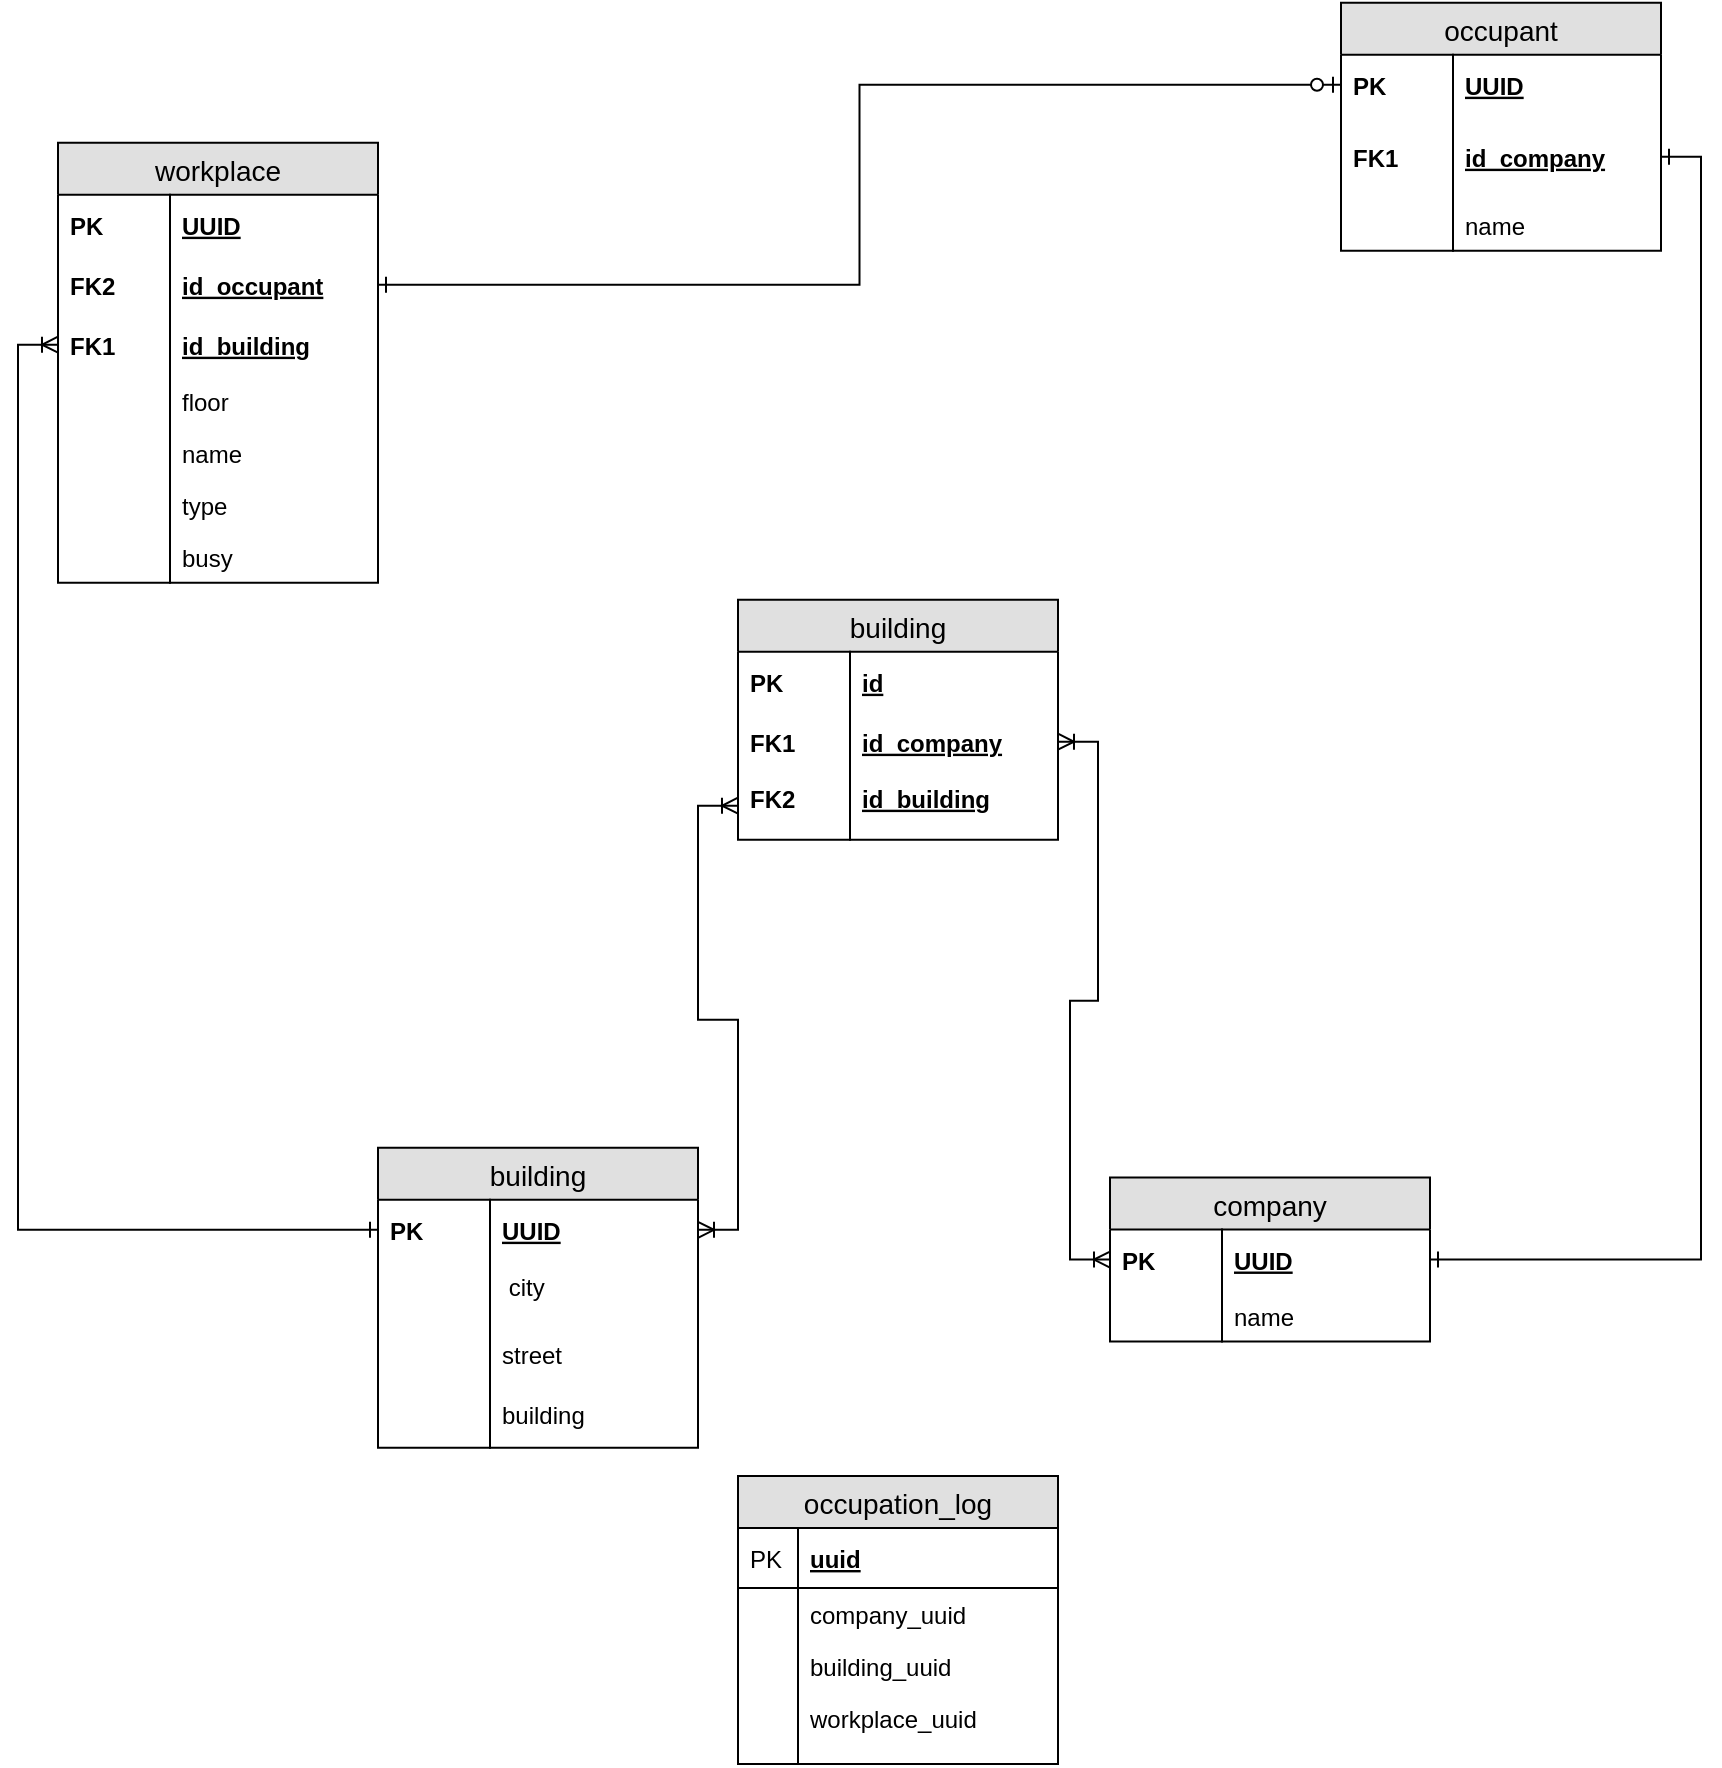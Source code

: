 <mxfile pages="1" version="11.2.2" type="github"><diagram name="Page-1" id="efa7a0a1-bf9b-a30e-e6df-94a7791c09e9"><mxGraphModel dx="679" dy="730" grid="1" gridSize="10" guides="1" tooltips="1" connect="1" arrows="1" fold="1" page="1" pageScale="1" pageWidth="826" pageHeight="1169" background="#ffffff" math="0" shadow="0"><root><mxCell id="0"/><mxCell id="1" parent="0"/><mxCell id="v-_aELSgrAsVjUk6E0nn-134" value="company" style="swimlane;fontStyle=0;childLayout=stackLayout;horizontal=1;startSize=26;fillColor=#e0e0e0;horizontalStack=0;resizeParent=1;resizeParentMax=0;resizeLast=0;collapsible=1;marginBottom=0;swimlaneFillColor=#ffffff;align=center;fontSize=14;" parent="1" vertex="1"><mxGeometry x="686" y="598.765" width="160" height="82" as="geometry"/></mxCell><mxCell id="v-_aELSgrAsVjUk6E0nn-135" value="UUID" style="shape=partialRectangle;top=0;left=0;right=0;bottom=0;align=left;verticalAlign=middle;fillColor=none;spacingLeft=60;spacingRight=4;overflow=hidden;rotatable=0;points=[[0,0.5],[1,0.5]];portConstraint=eastwest;dropTarget=0;fontStyle=5;fontSize=12;" parent="v-_aELSgrAsVjUk6E0nn-134" vertex="1"><mxGeometry y="26" width="160" height="30" as="geometry"/></mxCell><mxCell id="v-_aELSgrAsVjUk6E0nn-136" value="PK" style="shape=partialRectangle;fontStyle=1;top=0;left=0;bottom=0;fillColor=none;align=left;verticalAlign=middle;spacingLeft=4;spacingRight=4;overflow=hidden;rotatable=0;points=[];portConstraint=eastwest;part=1;fontSize=12;" parent="v-_aELSgrAsVjUk6E0nn-135" vertex="1" connectable="0"><mxGeometry width="56" height="30" as="geometry"/></mxCell><mxCell id="v-_aELSgrAsVjUk6E0nn-139" value="name" style="shape=partialRectangle;top=0;left=0;right=0;bottom=0;align=left;verticalAlign=top;fillColor=none;spacingLeft=60;spacingRight=4;overflow=hidden;rotatable=0;points=[[0,0.5],[1,0.5]];portConstraint=eastwest;dropTarget=0;fontSize=12;" parent="v-_aELSgrAsVjUk6E0nn-134" vertex="1"><mxGeometry y="56" width="160" height="26" as="geometry"/></mxCell><mxCell id="v-_aELSgrAsVjUk6E0nn-140" value="" style="shape=partialRectangle;top=0;left=0;bottom=0;fillColor=none;align=left;verticalAlign=top;spacingLeft=4;spacingRight=4;overflow=hidden;rotatable=0;points=[];portConstraint=eastwest;part=1;fontSize=12;" parent="v-_aELSgrAsVjUk6E0nn-139" vertex="1" connectable="0"><mxGeometry width="56" height="26" as="geometry"/></mxCell><mxCell id="v-_aELSgrAsVjUk6E0nn-225" value="occupant" style="swimlane;fontStyle=0;childLayout=stackLayout;horizontal=1;startSize=26;fillColor=#e0e0e0;horizontalStack=0;resizeParent=1;resizeParentMax=0;resizeLast=0;collapsible=1;marginBottom=0;swimlaneFillColor=#ffffff;align=center;fontSize=14;" parent="1" vertex="1"><mxGeometry x="801.5" y="11.353" width="160" height="124" as="geometry"/></mxCell><mxCell id="v-_aELSgrAsVjUk6E0nn-226" value="UUID" style="shape=partialRectangle;top=0;left=0;right=0;bottom=0;align=left;verticalAlign=middle;fillColor=none;spacingLeft=60;spacingRight=4;overflow=hidden;rotatable=0;points=[[0,0.5],[1,0.5]];portConstraint=eastwest;dropTarget=0;fontStyle=5;fontSize=12;" parent="v-_aELSgrAsVjUk6E0nn-225" vertex="1"><mxGeometry y="26" width="160" height="30" as="geometry"/></mxCell><mxCell id="v-_aELSgrAsVjUk6E0nn-227" value="PK" style="shape=partialRectangle;fontStyle=1;top=0;left=0;bottom=0;fillColor=none;align=left;verticalAlign=middle;spacingLeft=4;spacingRight=4;overflow=hidden;rotatable=0;points=[];portConstraint=eastwest;part=1;fontSize=12;" parent="v-_aELSgrAsVjUk6E0nn-226" vertex="1" connectable="0"><mxGeometry width="56" height="30" as="geometry"/></mxCell><mxCell id="v-_aELSgrAsVjUk6E0nn-280" value="id_company" style="shape=partialRectangle;top=0;left=0;right=0;bottom=0;align=left;verticalAlign=middle;fillColor=none;spacingLeft=60;spacingRight=4;overflow=hidden;rotatable=0;points=[[0,0.5],[1,0.5]];portConstraint=eastwest;dropTarget=0;fontStyle=5;fontSize=12;" parent="v-_aELSgrAsVjUk6E0nn-225" vertex="1"><mxGeometry y="56" width="160" height="42" as="geometry"/></mxCell><mxCell id="v-_aELSgrAsVjUk6E0nn-281" value="FK1" style="shape=partialRectangle;fontStyle=1;top=0;left=0;bottom=0;fillColor=none;align=left;verticalAlign=middle;spacingLeft=4;spacingRight=4;overflow=hidden;rotatable=0;points=[];portConstraint=eastwest;part=1;fontSize=12;" parent="v-_aELSgrAsVjUk6E0nn-280" vertex="1" connectable="0"><mxGeometry width="56" height="42" as="geometry"/></mxCell><mxCell id="v-_aELSgrAsVjUk6E0nn-230" value="name" style="shape=partialRectangle;top=0;left=0;right=0;bottom=0;align=left;verticalAlign=top;fillColor=none;spacingLeft=60;spacingRight=4;overflow=hidden;rotatable=0;points=[[0,0.5],[1,0.5]];portConstraint=eastwest;dropTarget=0;fontSize=12;" parent="v-_aELSgrAsVjUk6E0nn-225" vertex="1"><mxGeometry y="98" width="160" height="26" as="geometry"/></mxCell><mxCell id="v-_aELSgrAsVjUk6E0nn-231" value="" style="shape=partialRectangle;top=0;left=0;bottom=0;fillColor=none;align=left;verticalAlign=top;spacingLeft=4;spacingRight=4;overflow=hidden;rotatable=0;points=[];portConstraint=eastwest;part=1;fontSize=12;" parent="v-_aELSgrAsVjUk6E0nn-230" vertex="1" connectable="0"><mxGeometry width="56" height="26" as="geometry"/></mxCell><mxCell id="v-_aELSgrAsVjUk6E0nn-239" value="workplace" style="swimlane;fontStyle=0;childLayout=stackLayout;horizontal=1;startSize=26;fillColor=#e0e0e0;horizontalStack=0;resizeParent=1;resizeParentMax=0;resizeLast=0;collapsible=1;marginBottom=0;swimlaneFillColor=#ffffff;align=center;fontSize=14;" parent="1" vertex="1"><mxGeometry x="160" y="81.353" width="160" height="220" as="geometry"/></mxCell><mxCell id="v-_aELSgrAsVjUk6E0nn-240" value="UUID" style="shape=partialRectangle;top=0;left=0;right=0;bottom=0;align=left;verticalAlign=middle;fillColor=none;spacingLeft=60;spacingRight=4;overflow=hidden;rotatable=0;points=[[0,0.5],[1,0.5]];portConstraint=eastwest;dropTarget=0;fontStyle=5;fontSize=12;" parent="v-_aELSgrAsVjUk6E0nn-239" vertex="1"><mxGeometry y="26" width="160" height="30" as="geometry"/></mxCell><mxCell id="v-_aELSgrAsVjUk6E0nn-241" value="PK" style="shape=partialRectangle;fontStyle=1;top=0;left=0;bottom=0;fillColor=none;align=left;verticalAlign=middle;spacingLeft=4;spacingRight=4;overflow=hidden;rotatable=0;points=[];portConstraint=eastwest;part=1;fontSize=12;" parent="v-_aELSgrAsVjUk6E0nn-240" vertex="1" connectable="0"><mxGeometry width="56" height="30" as="geometry"/></mxCell><mxCell id="J4veTTMNIJ62vQhjHKyj-23" value="id_occupant" style="shape=partialRectangle;top=0;left=0;right=0;bottom=0;align=left;verticalAlign=middle;fillColor=none;spacingLeft=60;spacingRight=4;overflow=hidden;rotatable=0;points=[[0,0.5],[1,0.5]];portConstraint=eastwest;dropTarget=0;fontStyle=5;fontSize=12;" parent="v-_aELSgrAsVjUk6E0nn-239" vertex="1"><mxGeometry y="56" width="160" height="30" as="geometry"/></mxCell><mxCell id="J4veTTMNIJ62vQhjHKyj-24" value="FK2" style="shape=partialRectangle;fontStyle=1;top=0;left=0;bottom=0;fillColor=none;align=left;verticalAlign=middle;spacingLeft=4;spacingRight=4;overflow=hidden;rotatable=0;points=[];portConstraint=eastwest;part=1;fontSize=12;" parent="J4veTTMNIJ62vQhjHKyj-23" vertex="1" connectable="0"><mxGeometry width="56" height="30" as="geometry"/></mxCell><mxCell id="v-_aELSgrAsVjUk6E0nn-242" value="id_building" style="shape=partialRectangle;top=0;left=0;right=0;bottom=0;align=left;verticalAlign=middle;fillColor=none;spacingLeft=60;spacingRight=4;overflow=hidden;rotatable=0;points=[[0,0.5],[1,0.5]];portConstraint=eastwest;dropTarget=0;fontStyle=5;fontSize=12;" parent="v-_aELSgrAsVjUk6E0nn-239" vertex="1"><mxGeometry y="86" width="160" height="30" as="geometry"/></mxCell><mxCell id="v-_aELSgrAsVjUk6E0nn-243" value="FK1" style="shape=partialRectangle;fontStyle=1;top=0;left=0;bottom=0;fillColor=none;align=left;verticalAlign=middle;spacingLeft=4;spacingRight=4;overflow=hidden;rotatable=0;points=[];portConstraint=eastwest;part=1;fontSize=12;" parent="v-_aELSgrAsVjUk6E0nn-242" vertex="1" connectable="0"><mxGeometry width="56" height="30" as="geometry"/></mxCell><mxCell id="v-_aELSgrAsVjUk6E0nn-266" value="floor" style="shape=partialRectangle;top=0;left=0;right=0;bottom=0;align=left;verticalAlign=top;fillColor=none;spacingLeft=60;spacingRight=4;overflow=hidden;rotatable=0;points=[[0,0.5],[1,0.5]];portConstraint=eastwest;dropTarget=0;fontSize=12;" parent="v-_aELSgrAsVjUk6E0nn-239" vertex="1"><mxGeometry y="116" width="160" height="26" as="geometry"/></mxCell><mxCell id="v-_aELSgrAsVjUk6E0nn-267" value="" style="shape=partialRectangle;top=0;left=0;bottom=0;fillColor=none;align=left;verticalAlign=top;spacingLeft=4;spacingRight=4;overflow=hidden;rotatable=0;points=[];portConstraint=eastwest;part=1;fontSize=12;" parent="v-_aELSgrAsVjUk6E0nn-266" vertex="1" connectable="0"><mxGeometry width="56" height="26" as="geometry"/></mxCell><mxCell id="v-_aELSgrAsVjUk6E0nn-244" value="name" style="shape=partialRectangle;top=0;left=0;right=0;bottom=0;align=left;verticalAlign=top;fillColor=none;spacingLeft=60;spacingRight=4;overflow=hidden;rotatable=0;points=[[0,0.5],[1,0.5]];portConstraint=eastwest;dropTarget=0;fontSize=12;" parent="v-_aELSgrAsVjUk6E0nn-239" vertex="1"><mxGeometry y="142" width="160" height="26" as="geometry"/></mxCell><mxCell id="v-_aELSgrAsVjUk6E0nn-245" value="" style="shape=partialRectangle;top=0;left=0;bottom=0;fillColor=none;align=left;verticalAlign=top;spacingLeft=4;spacingRight=4;overflow=hidden;rotatable=0;points=[];portConstraint=eastwest;part=1;fontSize=12;" parent="v-_aELSgrAsVjUk6E0nn-244" vertex="1" connectable="0"><mxGeometry width="56" height="26" as="geometry"/></mxCell><mxCell id="v-_aELSgrAsVjUk6E0nn-264" value="type" style="shape=partialRectangle;top=0;left=0;right=0;bottom=0;align=left;verticalAlign=top;fillColor=none;spacingLeft=60;spacingRight=4;overflow=hidden;rotatable=0;points=[[0,0.5],[1,0.5]];portConstraint=eastwest;dropTarget=0;fontSize=12;" parent="v-_aELSgrAsVjUk6E0nn-239" vertex="1"><mxGeometry y="168" width="160" height="26" as="geometry"/></mxCell><mxCell id="v-_aELSgrAsVjUk6E0nn-265" value="" style="shape=partialRectangle;top=0;left=0;bottom=0;fillColor=none;align=left;verticalAlign=top;spacingLeft=4;spacingRight=4;overflow=hidden;rotatable=0;points=[];portConstraint=eastwest;part=1;fontSize=12;" parent="v-_aELSgrAsVjUk6E0nn-264" vertex="1" connectable="0"><mxGeometry width="56" height="26" as="geometry"/></mxCell><mxCell id="J4veTTMNIJ62vQhjHKyj-1" value="busy" style="shape=partialRectangle;top=0;left=0;right=0;bottom=0;align=left;verticalAlign=top;fillColor=none;spacingLeft=60;spacingRight=4;overflow=hidden;rotatable=0;points=[[0,0.5],[1,0.5]];portConstraint=eastwest;dropTarget=0;fontSize=12;" parent="v-_aELSgrAsVjUk6E0nn-239" vertex="1"><mxGeometry y="194" width="160" height="26" as="geometry"/></mxCell><mxCell id="J4veTTMNIJ62vQhjHKyj-2" value="" style="shape=partialRectangle;top=0;left=0;bottom=0;fillColor=none;align=left;verticalAlign=top;spacingLeft=4;spacingRight=4;overflow=hidden;rotatable=0;points=[];portConstraint=eastwest;part=1;fontSize=12;" parent="J4veTTMNIJ62vQhjHKyj-1" vertex="1" connectable="0"><mxGeometry width="56" height="26" as="geometry"/></mxCell><mxCell id="v-_aELSgrAsVjUk6E0nn-246" value="building" style="swimlane;fontStyle=0;childLayout=stackLayout;horizontal=1;startSize=26;fillColor=#e0e0e0;horizontalStack=0;resizeParent=1;resizeParentMax=0;resizeLast=0;collapsible=1;marginBottom=0;swimlaneFillColor=#ffffff;align=center;fontSize=14;" parent="1" vertex="1"><mxGeometry x="320" y="583.853" width="160" height="150" as="geometry"/></mxCell><mxCell id="v-_aELSgrAsVjUk6E0nn-247" value="UUID" style="shape=partialRectangle;top=0;left=0;right=0;bottom=0;align=left;verticalAlign=middle;fillColor=none;spacingLeft=60;spacingRight=4;overflow=hidden;rotatable=0;points=[[0,0.5],[1,0.5]];portConstraint=eastwest;dropTarget=0;fontStyle=5;fontSize=12;" parent="v-_aELSgrAsVjUk6E0nn-246" vertex="1"><mxGeometry y="26" width="160" height="30" as="geometry"/></mxCell><mxCell id="v-_aELSgrAsVjUk6E0nn-248" value="PK" style="shape=partialRectangle;fontStyle=1;top=0;left=0;bottom=0;fillColor=none;align=left;verticalAlign=middle;spacingLeft=4;spacingRight=4;overflow=hidden;rotatable=0;points=[];portConstraint=eastwest;part=1;fontSize=12;" parent="v-_aELSgrAsVjUk6E0nn-247" vertex="1" connectable="0"><mxGeometry width="56" height="30" as="geometry"/></mxCell><mxCell id="v-_aELSgrAsVjUk6E0nn-251" value=" city&#10;" style="shape=partialRectangle;top=0;left=0;right=0;bottom=0;align=left;verticalAlign=top;fillColor=none;spacingLeft=60;spacingRight=4;overflow=hidden;rotatable=0;points=[[0,0.5],[1,0.5]];portConstraint=eastwest;dropTarget=0;fontSize=12;" parent="v-_aELSgrAsVjUk6E0nn-246" vertex="1"><mxGeometry y="56" width="160" height="34" as="geometry"/></mxCell><mxCell id="v-_aELSgrAsVjUk6E0nn-252" value="" style="shape=partialRectangle;top=0;left=0;bottom=0;fillColor=none;align=left;verticalAlign=top;spacingLeft=4;spacingRight=4;overflow=hidden;rotatable=0;points=[];portConstraint=eastwest;part=1;fontSize=12;" parent="v-_aELSgrAsVjUk6E0nn-251" vertex="1" connectable="0"><mxGeometry width="56" height="34" as="geometry"/></mxCell><mxCell id="v-_aELSgrAsVjUk6E0nn-258" value="street" style="shape=partialRectangle;top=0;left=0;right=0;bottom=0;align=left;verticalAlign=top;fillColor=none;spacingLeft=60;spacingRight=4;overflow=hidden;rotatable=0;points=[[0,0.5],[1,0.5]];portConstraint=eastwest;dropTarget=0;fontSize=12;" parent="v-_aELSgrAsVjUk6E0nn-246" vertex="1"><mxGeometry y="90" width="160" height="30" as="geometry"/></mxCell><mxCell id="v-_aELSgrAsVjUk6E0nn-259" value="" style="shape=partialRectangle;top=0;left=0;bottom=0;fillColor=none;align=left;verticalAlign=top;spacingLeft=4;spacingRight=4;overflow=hidden;rotatable=0;points=[];portConstraint=eastwest;part=1;fontSize=12;" parent="v-_aELSgrAsVjUk6E0nn-258" vertex="1" connectable="0"><mxGeometry width="56" height="30" as="geometry"/></mxCell><mxCell id="v-_aELSgrAsVjUk6E0nn-260" value="building" style="shape=partialRectangle;top=0;left=0;right=0;bottom=0;align=left;verticalAlign=top;fillColor=none;spacingLeft=60;spacingRight=4;overflow=hidden;rotatable=0;points=[[0,0.5],[1,0.5]];portConstraint=eastwest;dropTarget=0;fontSize=12;" parent="v-_aELSgrAsVjUk6E0nn-246" vertex="1"><mxGeometry y="120" width="160" height="30" as="geometry"/></mxCell><mxCell id="v-_aELSgrAsVjUk6E0nn-261" value="" style="shape=partialRectangle;top=0;left=0;bottom=0;fillColor=none;align=left;verticalAlign=top;spacingLeft=4;spacingRight=4;overflow=hidden;rotatable=0;points=[];portConstraint=eastwest;part=1;fontSize=12;" parent="v-_aELSgrAsVjUk6E0nn-260" vertex="1" connectable="0"><mxGeometry width="56" height="30" as="geometry"/></mxCell><mxCell id="v-_aELSgrAsVjUk6E0nn-275" style="edgeStyle=orthogonalEdgeStyle;rounded=0;orthogonalLoop=1;jettySize=auto;html=1;exitX=0;exitY=0.5;exitDx=0;exitDy=0;entryX=0;entryY=0.5;entryDx=0;entryDy=0;startArrow=ERoneToMany;startFill=0;endArrow=ERone;endFill=0;" parent="1" source="v-_aELSgrAsVjUk6E0nn-242" target="v-_aELSgrAsVjUk6E0nn-247" edge="1"><mxGeometry relative="1" as="geometry"/></mxCell><mxCell id="v-_aELSgrAsVjUk6E0nn-279" style="edgeStyle=orthogonalEdgeStyle;rounded=0;orthogonalLoop=1;jettySize=auto;html=1;exitX=0;exitY=0.5;exitDx=0;exitDy=0;entryX=1;entryY=0.5;entryDx=0;entryDy=0;startArrow=ERoneToMany;startFill=0;endArrow=ERoneToMany;endFill=0;" parent="1" source="v-_aELSgrAsVjUk6E0nn-135" target="J4veTTMNIJ62vQhjHKyj-6" edge="1"><mxGeometry relative="1" as="geometry"><mxPoint x="395.824" y="341.5" as="sourcePoint"/><mxPoint x="629.941" y="86.206" as="targetPoint"/></mxGeometry></mxCell><mxCell id="v-_aELSgrAsVjUk6E0nn-283" style="edgeStyle=orthogonalEdgeStyle;rounded=0;orthogonalLoop=1;jettySize=auto;html=1;exitX=1;exitY=0.5;exitDx=0;exitDy=0;entryX=1;entryY=0.5;entryDx=0;entryDy=0;startArrow=ERone;startFill=0;endArrow=ERone;endFill=0;" parent="1" source="v-_aELSgrAsVjUk6E0nn-280" target="v-_aELSgrAsVjUk6E0nn-135" edge="1"><mxGeometry relative="1" as="geometry"><mxPoint x="1376.059" y="248.882" as="sourcePoint"/><mxPoint x="1090.176" y="732.412" as="targetPoint"/></mxGeometry></mxCell><mxCell id="J4veTTMNIJ62vQhjHKyj-3" value="building" style="swimlane;fontStyle=0;childLayout=stackLayout;horizontal=1;startSize=26;fillColor=#e0e0e0;horizontalStack=0;resizeParent=1;resizeParentMax=0;resizeLast=0;collapsible=1;marginBottom=0;swimlaneFillColor=#ffffff;align=center;fontSize=14;" parent="1" vertex="1"><mxGeometry x="500" y="309.853" width="160" height="120" as="geometry"/></mxCell><mxCell id="J4veTTMNIJ62vQhjHKyj-4" value="id" style="shape=partialRectangle;top=0;left=0;right=0;bottom=0;align=left;verticalAlign=middle;fillColor=none;spacingLeft=60;spacingRight=4;overflow=hidden;rotatable=0;points=[[0,0.5],[1,0.5]];portConstraint=eastwest;dropTarget=0;fontStyle=5;fontSize=12;" parent="J4veTTMNIJ62vQhjHKyj-3" vertex="1"><mxGeometry y="26" width="160" height="30" as="geometry"/></mxCell><mxCell id="J4veTTMNIJ62vQhjHKyj-5" value="PK" style="shape=partialRectangle;fontStyle=1;top=0;left=0;bottom=0;fillColor=none;align=left;verticalAlign=middle;spacingLeft=4;spacingRight=4;overflow=hidden;rotatable=0;points=[];portConstraint=eastwest;part=1;fontSize=12;" parent="J4veTTMNIJ62vQhjHKyj-4" vertex="1" connectable="0"><mxGeometry width="56" height="30" as="geometry"/></mxCell><mxCell id="J4veTTMNIJ62vQhjHKyj-6" value="id_company" style="shape=partialRectangle;top=0;left=0;right=0;bottom=1;align=left;verticalAlign=middle;fillColor=none;spacingLeft=60;spacingRight=4;overflow=hidden;rotatable=0;points=[[0,0.5],[1,0.5]];portConstraint=eastwest;dropTarget=0;fontStyle=5;fontSize=12;strokeColor=none;" parent="J4veTTMNIJ62vQhjHKyj-3" vertex="1"><mxGeometry y="56" width="160" height="30" as="geometry"/></mxCell><mxCell id="J4veTTMNIJ62vQhjHKyj-7" value="FK1" style="shape=partialRectangle;fontStyle=1;top=0;left=0;bottom=0;fillColor=none;align=left;verticalAlign=middle;spacingLeft=4;spacingRight=4;overflow=hidden;rotatable=0;points=[];portConstraint=eastwest;part=1;fontSize=12;" parent="J4veTTMNIJ62vQhjHKyj-6" vertex="1" connectable="0"><mxGeometry width="56" height="30" as="geometry"/></mxCell><mxCell id="J4veTTMNIJ62vQhjHKyj-8" value="id_building" style="shape=partialRectangle;top=0;left=0;right=0;bottom=0;align=left;verticalAlign=top;fillColor=none;spacingLeft=60;spacingRight=4;overflow=hidden;rotatable=0;points=[[0,0.5],[1,0.5]];portConstraint=eastwest;dropTarget=0;fontSize=12;strokeColor=#000000;fontStyle=5" parent="J4veTTMNIJ62vQhjHKyj-3" vertex="1"><mxGeometry y="86" width="160" height="34" as="geometry"/></mxCell><mxCell id="J4veTTMNIJ62vQhjHKyj-9" value="FK2" style="shape=partialRectangle;top=0;left=0;bottom=0;fillColor=none;align=left;verticalAlign=top;spacingLeft=4;spacingRight=4;overflow=hidden;rotatable=0;points=[];portConstraint=eastwest;part=1;fontSize=12;fontStyle=1" parent="J4veTTMNIJ62vQhjHKyj-8" vertex="1" connectable="0"><mxGeometry width="56" height="34" as="geometry"/></mxCell><mxCell id="J4veTTMNIJ62vQhjHKyj-14" style="edgeStyle=orthogonalEdgeStyle;rounded=0;orthogonalLoop=1;jettySize=auto;html=1;entryX=0;entryY=0.5;entryDx=0;entryDy=0;endArrow=ERoneToMany;endFill=0;startArrow=ERoneToMany;startFill=0;" parent="1" source="v-_aELSgrAsVjUk6E0nn-247" target="J4veTTMNIJ62vQhjHKyj-8" edge="1"><mxGeometry relative="1" as="geometry"/></mxCell><mxCell id="J4veTTMNIJ62vQhjHKyj-25" style="edgeStyle=orthogonalEdgeStyle;rounded=0;orthogonalLoop=1;jettySize=auto;html=1;exitX=1;exitY=0.5;exitDx=0;exitDy=0;entryX=0;entryY=0.5;entryDx=0;entryDy=0;startArrow=ERone;startFill=0;endArrow=ERzeroToOne;endFill=1;" parent="1" source="J4veTTMNIJ62vQhjHKyj-23" target="v-_aELSgrAsVjUk6E0nn-226" edge="1"><mxGeometry relative="1" as="geometry"/></mxCell><mxCell id="l26NukFukj4v2bEkfJRU-20" value="occupation_log" style="swimlane;fontStyle=0;childLayout=stackLayout;horizontal=1;startSize=26;fillColor=#e0e0e0;horizontalStack=0;resizeParent=1;resizeParentMax=0;resizeLast=0;collapsible=1;marginBottom=0;swimlaneFillColor=#ffffff;align=center;fontSize=14;" vertex="1" parent="1"><mxGeometry x="500" y="748" width="160" height="144" as="geometry"/></mxCell><mxCell id="l26NukFukj4v2bEkfJRU-21" value="uuid" style="shape=partialRectangle;top=0;left=0;right=0;bottom=1;align=left;verticalAlign=middle;fillColor=none;spacingLeft=34;spacingRight=4;overflow=hidden;rotatable=0;points=[[0,0.5],[1,0.5]];portConstraint=eastwest;dropTarget=0;fontStyle=5;fontSize=12;" vertex="1" parent="l26NukFukj4v2bEkfJRU-20"><mxGeometry y="26" width="160" height="30" as="geometry"/></mxCell><mxCell id="l26NukFukj4v2bEkfJRU-22" value="PK" style="shape=partialRectangle;top=0;left=0;bottom=0;fillColor=none;align=left;verticalAlign=middle;spacingLeft=4;spacingRight=4;overflow=hidden;rotatable=0;points=[];portConstraint=eastwest;part=1;fontSize=12;" vertex="1" connectable="0" parent="l26NukFukj4v2bEkfJRU-21"><mxGeometry width="30" height="30" as="geometry"/></mxCell><mxCell id="l26NukFukj4v2bEkfJRU-23" value="company_uuid" style="shape=partialRectangle;top=0;left=0;right=0;bottom=0;align=left;verticalAlign=top;fillColor=none;spacingLeft=34;spacingRight=4;overflow=hidden;rotatable=0;points=[[0,0.5],[1,0.5]];portConstraint=eastwest;dropTarget=0;fontSize=12;" vertex="1" parent="l26NukFukj4v2bEkfJRU-20"><mxGeometry y="56" width="160" height="26" as="geometry"/></mxCell><mxCell id="l26NukFukj4v2bEkfJRU-24" value="" style="shape=partialRectangle;top=0;left=0;bottom=0;fillColor=none;align=left;verticalAlign=top;spacingLeft=4;spacingRight=4;overflow=hidden;rotatable=0;points=[];portConstraint=eastwest;part=1;fontSize=12;" vertex="1" connectable="0" parent="l26NukFukj4v2bEkfJRU-23"><mxGeometry width="30" height="26" as="geometry"/></mxCell><mxCell id="l26NukFukj4v2bEkfJRU-25" value="building_uuid" style="shape=partialRectangle;top=0;left=0;right=0;bottom=0;align=left;verticalAlign=top;fillColor=none;spacingLeft=34;spacingRight=4;overflow=hidden;rotatable=0;points=[[0,0.5],[1,0.5]];portConstraint=eastwest;dropTarget=0;fontSize=12;" vertex="1" parent="l26NukFukj4v2bEkfJRU-20"><mxGeometry y="82" width="160" height="26" as="geometry"/></mxCell><mxCell id="l26NukFukj4v2bEkfJRU-26" value="" style="shape=partialRectangle;top=0;left=0;bottom=0;fillColor=none;align=left;verticalAlign=top;spacingLeft=4;spacingRight=4;overflow=hidden;rotatable=0;points=[];portConstraint=eastwest;part=1;fontSize=12;" vertex="1" connectable="0" parent="l26NukFukj4v2bEkfJRU-25"><mxGeometry width="30" height="26" as="geometry"/></mxCell><mxCell id="l26NukFukj4v2bEkfJRU-27" value="workplace_uuid" style="shape=partialRectangle;top=0;left=0;right=0;bottom=0;align=left;verticalAlign=top;fillColor=none;spacingLeft=34;spacingRight=4;overflow=hidden;rotatable=0;points=[[0,0.5],[1,0.5]];portConstraint=eastwest;dropTarget=0;fontSize=12;" vertex="1" parent="l26NukFukj4v2bEkfJRU-20"><mxGeometry y="108" width="160" height="26" as="geometry"/></mxCell><mxCell id="l26NukFukj4v2bEkfJRU-28" value="" style="shape=partialRectangle;top=0;left=0;bottom=0;fillColor=none;align=left;verticalAlign=top;spacingLeft=4;spacingRight=4;overflow=hidden;rotatable=0;points=[];portConstraint=eastwest;part=1;fontSize=12;" vertex="1" connectable="0" parent="l26NukFukj4v2bEkfJRU-27"><mxGeometry width="30" height="26" as="geometry"/></mxCell><mxCell id="l26NukFukj4v2bEkfJRU-29" value="" style="shape=partialRectangle;top=0;left=0;right=0;bottom=0;align=left;verticalAlign=top;fillColor=none;spacingLeft=34;spacingRight=4;overflow=hidden;rotatable=0;points=[[0,0.5],[1,0.5]];portConstraint=eastwest;dropTarget=0;fontSize=12;" vertex="1" parent="l26NukFukj4v2bEkfJRU-20"><mxGeometry y="134" width="160" height="10" as="geometry"/></mxCell><mxCell id="l26NukFukj4v2bEkfJRU-30" value="" style="shape=partialRectangle;top=0;left=0;bottom=0;fillColor=none;align=left;verticalAlign=top;spacingLeft=4;spacingRight=4;overflow=hidden;rotatable=0;points=[];portConstraint=eastwest;part=1;fontSize=12;" vertex="1" connectable="0" parent="l26NukFukj4v2bEkfJRU-29"><mxGeometry width="30" height="10" as="geometry"/></mxCell></root></mxGraphModel></diagram></mxfile>